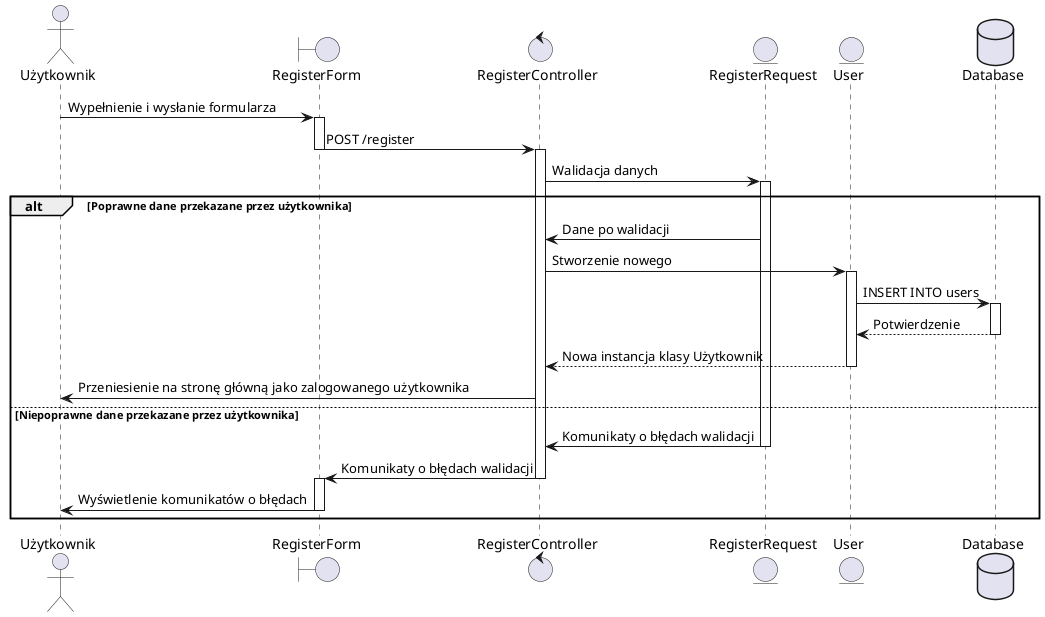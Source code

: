 @startuml
actor Użytkownik
boundary RegisterForm   /'Zewnętrzny interfejs systemu'/
control RegisterController  /'Element kontrolujący przepływ danych i logikę biznesową'/
entity RegisterRequest  /'Jednostka danych'/
entity User
database Database

Użytkownik -> RegisterForm: Wypełnienie i wysłanie formularza
activate RegisterForm
RegisterForm -> RegisterController: POST /register
deactivate RegisterForm
activate RegisterController
RegisterController -> RegisterRequest: Walidacja danych

alt Poprawne dane przekazane przez użytkownika
    activate RegisterRequest
    RegisterRequest -> RegisterController: Dane po walidacji
    RegisterController -> User: Stworzenie nowego
    activate User
    User -> Database: INSERT INTO users
    activate Database
    Database --> User: Potwierdzenie
    deactivate Database
    User --> RegisterController: Nowa instancja klasy Użytkownik
    deactivate User
    RegisterController -> Użytkownik: Przeniesienie na stronę główną jako zalogowanego użytkownika
else Niepoprawne dane przekazane przez użytkownika
    RegisterRequest -> RegisterController: Komunikaty o błędach walidacji
    deactivate RegisterRequest
    RegisterController -> RegisterForm: Komunikaty o błędach walidacji
    deactivate RegisterController
    activate RegisterForm
    RegisterForm -> Użytkownik: Wyświetlenie komunikatów o błędach
    deactivate RegisterForm
end
@enduml
